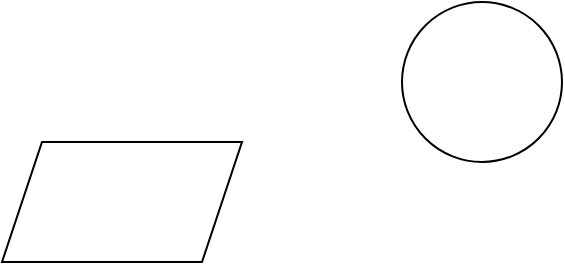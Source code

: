 <mxfile version="22.1.5" type="github">
  <diagram name="第 1 页" id="kRMAUy5TRNcX8GXWjCXl">
    <mxGraphModel dx="1050" dy="265" grid="1" gridSize="10" guides="1" tooltips="1" connect="1" arrows="1" fold="1" page="1" pageScale="1" pageWidth="827" pageHeight="1169" math="0" shadow="0">
      <root>
        <mxCell id="0" />
        <mxCell id="1" parent="0" />
        <mxCell id="nq_pPaglKJIbIU2ZBila-1" value="" style="ellipse;whiteSpace=wrap;html=1;" parent="1" vertex="1">
          <mxGeometry x="380" y="80" width="80" height="80" as="geometry" />
        </mxCell>
        <mxCell id="S27I48YK2jrX7WFqq6qP-1" value="" style="shape=parallelogram;perimeter=parallelogramPerimeter;whiteSpace=wrap;html=1;fixedSize=1;" parent="1" vertex="1">
          <mxGeometry x="180" y="150" width="120" height="60" as="geometry" />
        </mxCell>
      </root>
    </mxGraphModel>
  </diagram>
</mxfile>
